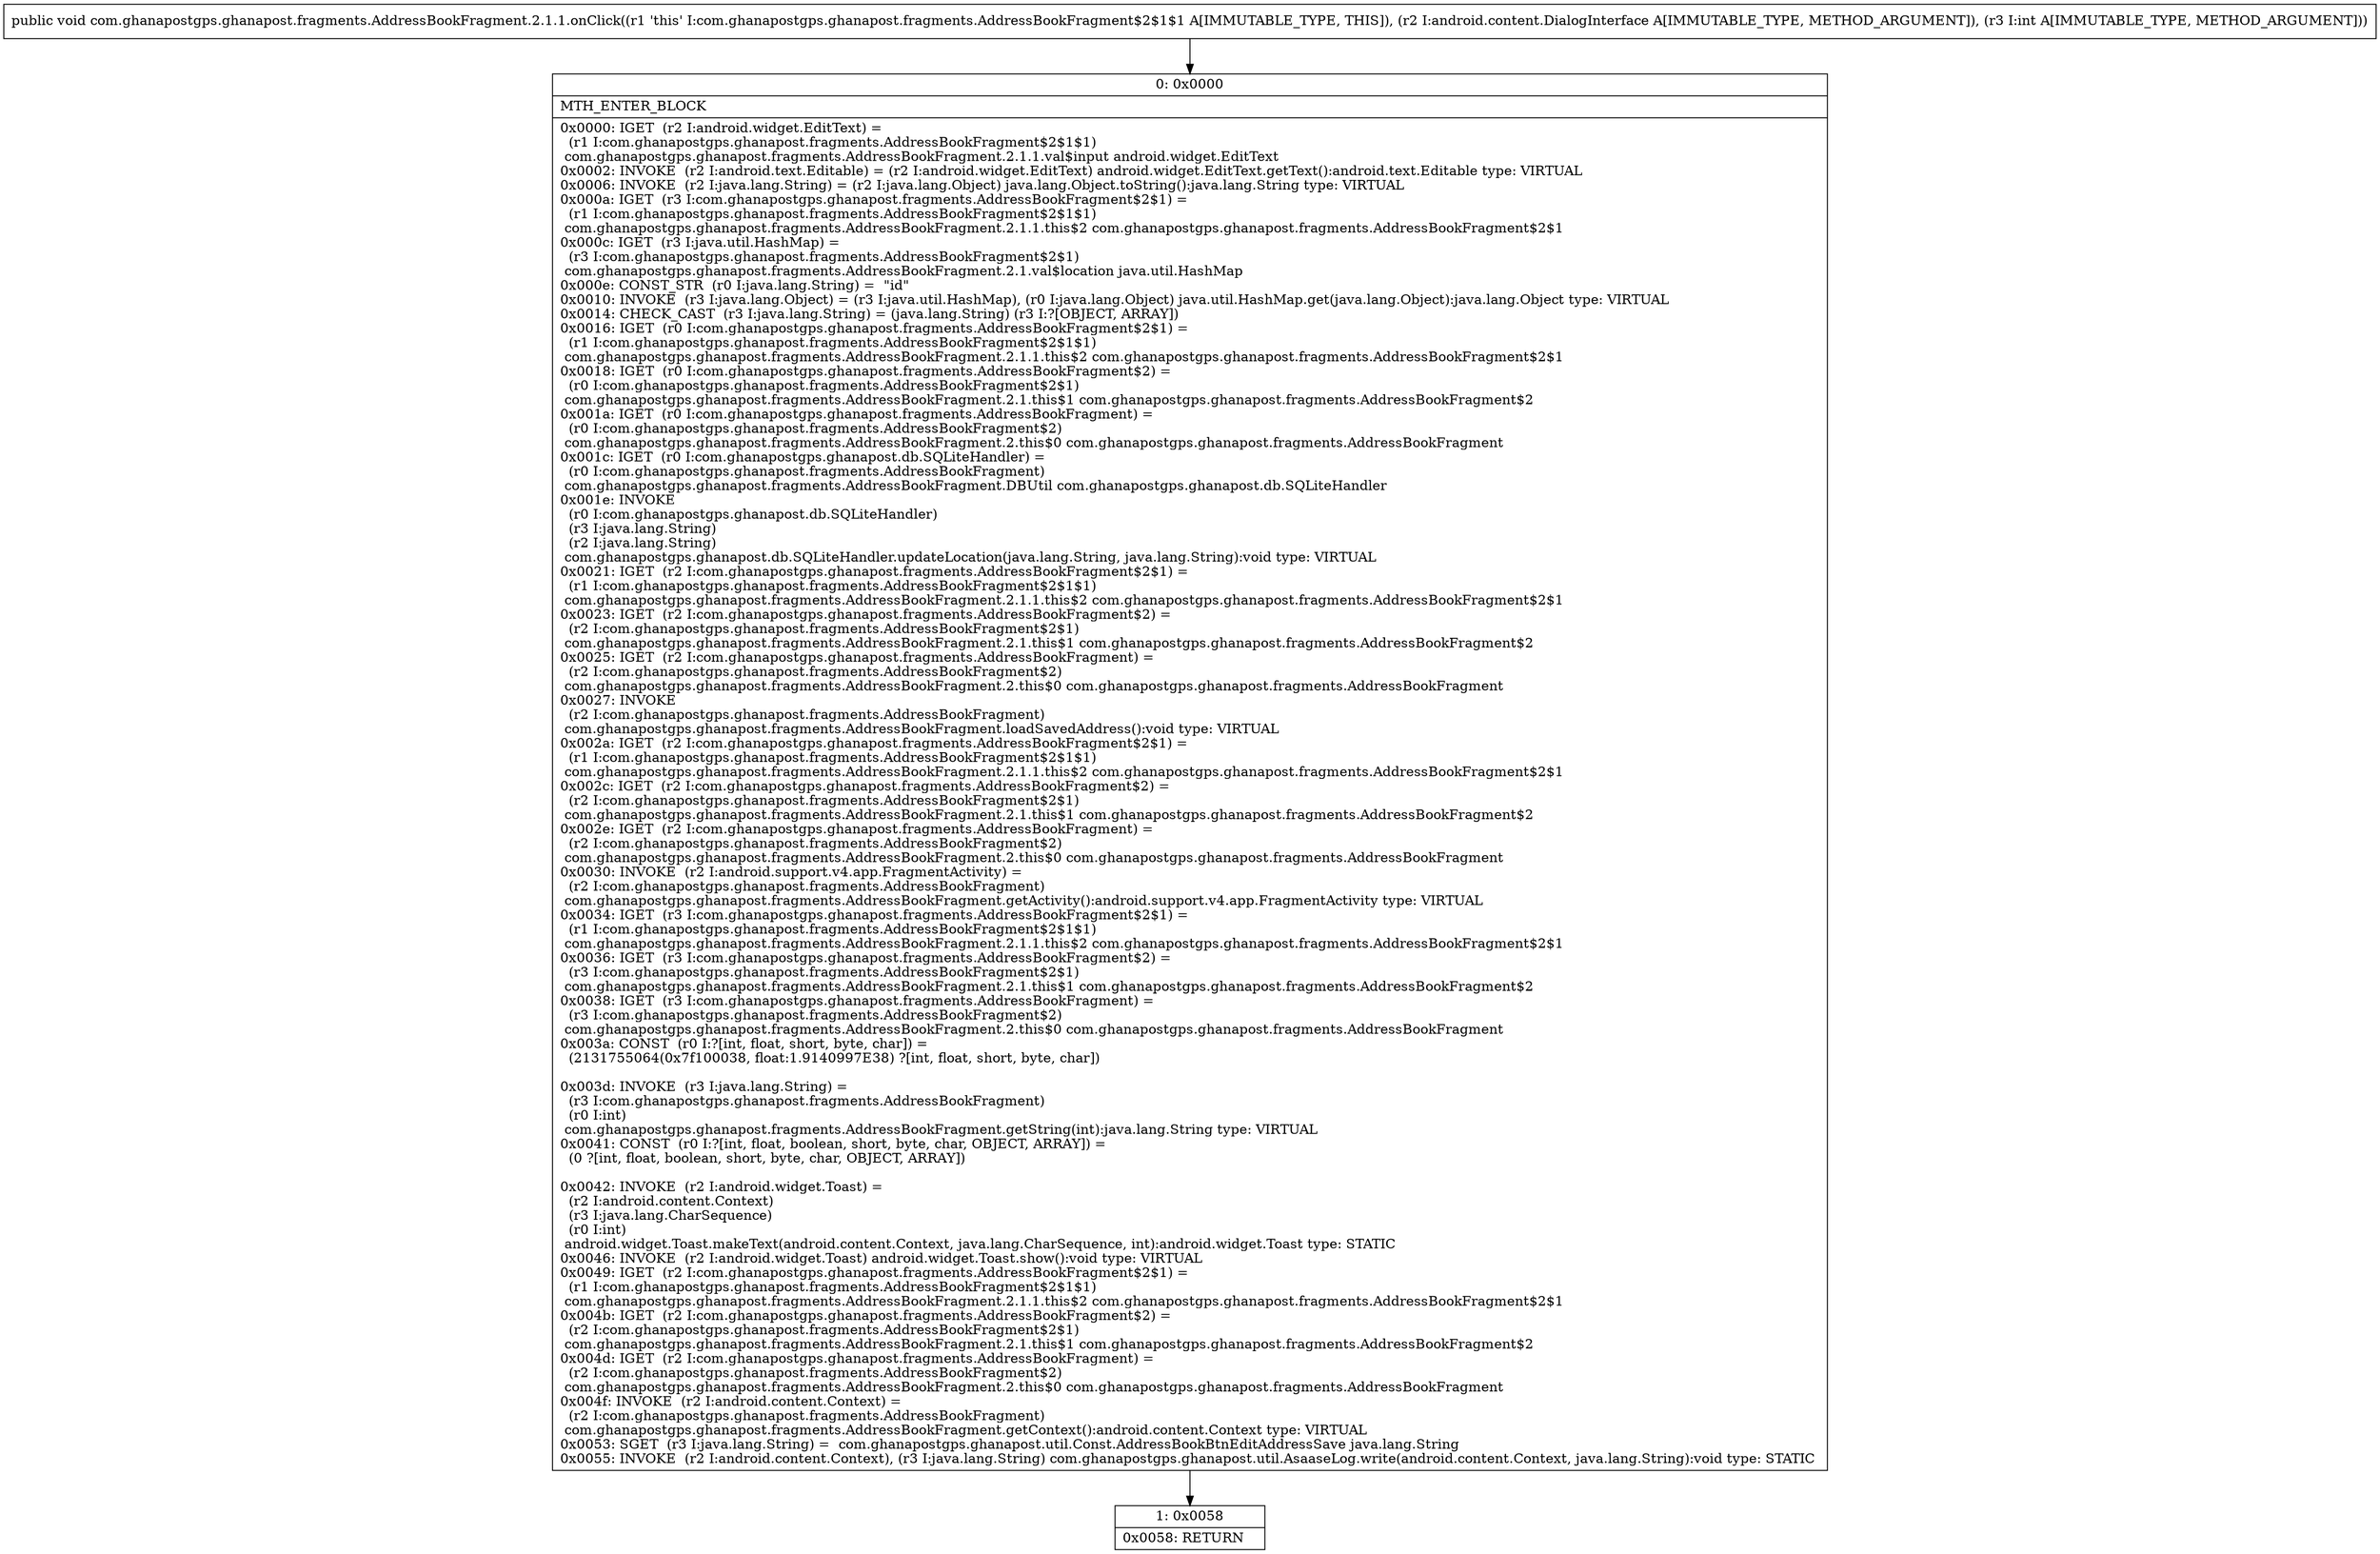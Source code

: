 digraph "CFG forcom.ghanapostgps.ghanapost.fragments.AddressBookFragment.2.1.1.onClick(Landroid\/content\/DialogInterface;I)V" {
Node_0 [shape=record,label="{0\:\ 0x0000|MTH_ENTER_BLOCK\l|0x0000: IGET  (r2 I:android.widget.EditText) = \l  (r1 I:com.ghanapostgps.ghanapost.fragments.AddressBookFragment$2$1$1)\l com.ghanapostgps.ghanapost.fragments.AddressBookFragment.2.1.1.val$input android.widget.EditText \l0x0002: INVOKE  (r2 I:android.text.Editable) = (r2 I:android.widget.EditText) android.widget.EditText.getText():android.text.Editable type: VIRTUAL \l0x0006: INVOKE  (r2 I:java.lang.String) = (r2 I:java.lang.Object) java.lang.Object.toString():java.lang.String type: VIRTUAL \l0x000a: IGET  (r3 I:com.ghanapostgps.ghanapost.fragments.AddressBookFragment$2$1) = \l  (r1 I:com.ghanapostgps.ghanapost.fragments.AddressBookFragment$2$1$1)\l com.ghanapostgps.ghanapost.fragments.AddressBookFragment.2.1.1.this$2 com.ghanapostgps.ghanapost.fragments.AddressBookFragment$2$1 \l0x000c: IGET  (r3 I:java.util.HashMap) = \l  (r3 I:com.ghanapostgps.ghanapost.fragments.AddressBookFragment$2$1)\l com.ghanapostgps.ghanapost.fragments.AddressBookFragment.2.1.val$location java.util.HashMap \l0x000e: CONST_STR  (r0 I:java.lang.String) =  \"id\" \l0x0010: INVOKE  (r3 I:java.lang.Object) = (r3 I:java.util.HashMap), (r0 I:java.lang.Object) java.util.HashMap.get(java.lang.Object):java.lang.Object type: VIRTUAL \l0x0014: CHECK_CAST  (r3 I:java.lang.String) = (java.lang.String) (r3 I:?[OBJECT, ARRAY]) \l0x0016: IGET  (r0 I:com.ghanapostgps.ghanapost.fragments.AddressBookFragment$2$1) = \l  (r1 I:com.ghanapostgps.ghanapost.fragments.AddressBookFragment$2$1$1)\l com.ghanapostgps.ghanapost.fragments.AddressBookFragment.2.1.1.this$2 com.ghanapostgps.ghanapost.fragments.AddressBookFragment$2$1 \l0x0018: IGET  (r0 I:com.ghanapostgps.ghanapost.fragments.AddressBookFragment$2) = \l  (r0 I:com.ghanapostgps.ghanapost.fragments.AddressBookFragment$2$1)\l com.ghanapostgps.ghanapost.fragments.AddressBookFragment.2.1.this$1 com.ghanapostgps.ghanapost.fragments.AddressBookFragment$2 \l0x001a: IGET  (r0 I:com.ghanapostgps.ghanapost.fragments.AddressBookFragment) = \l  (r0 I:com.ghanapostgps.ghanapost.fragments.AddressBookFragment$2)\l com.ghanapostgps.ghanapost.fragments.AddressBookFragment.2.this$0 com.ghanapostgps.ghanapost.fragments.AddressBookFragment \l0x001c: IGET  (r0 I:com.ghanapostgps.ghanapost.db.SQLiteHandler) = \l  (r0 I:com.ghanapostgps.ghanapost.fragments.AddressBookFragment)\l com.ghanapostgps.ghanapost.fragments.AddressBookFragment.DBUtil com.ghanapostgps.ghanapost.db.SQLiteHandler \l0x001e: INVOKE  \l  (r0 I:com.ghanapostgps.ghanapost.db.SQLiteHandler)\l  (r3 I:java.lang.String)\l  (r2 I:java.lang.String)\l com.ghanapostgps.ghanapost.db.SQLiteHandler.updateLocation(java.lang.String, java.lang.String):void type: VIRTUAL \l0x0021: IGET  (r2 I:com.ghanapostgps.ghanapost.fragments.AddressBookFragment$2$1) = \l  (r1 I:com.ghanapostgps.ghanapost.fragments.AddressBookFragment$2$1$1)\l com.ghanapostgps.ghanapost.fragments.AddressBookFragment.2.1.1.this$2 com.ghanapostgps.ghanapost.fragments.AddressBookFragment$2$1 \l0x0023: IGET  (r2 I:com.ghanapostgps.ghanapost.fragments.AddressBookFragment$2) = \l  (r2 I:com.ghanapostgps.ghanapost.fragments.AddressBookFragment$2$1)\l com.ghanapostgps.ghanapost.fragments.AddressBookFragment.2.1.this$1 com.ghanapostgps.ghanapost.fragments.AddressBookFragment$2 \l0x0025: IGET  (r2 I:com.ghanapostgps.ghanapost.fragments.AddressBookFragment) = \l  (r2 I:com.ghanapostgps.ghanapost.fragments.AddressBookFragment$2)\l com.ghanapostgps.ghanapost.fragments.AddressBookFragment.2.this$0 com.ghanapostgps.ghanapost.fragments.AddressBookFragment \l0x0027: INVOKE  \l  (r2 I:com.ghanapostgps.ghanapost.fragments.AddressBookFragment)\l com.ghanapostgps.ghanapost.fragments.AddressBookFragment.loadSavedAddress():void type: VIRTUAL \l0x002a: IGET  (r2 I:com.ghanapostgps.ghanapost.fragments.AddressBookFragment$2$1) = \l  (r1 I:com.ghanapostgps.ghanapost.fragments.AddressBookFragment$2$1$1)\l com.ghanapostgps.ghanapost.fragments.AddressBookFragment.2.1.1.this$2 com.ghanapostgps.ghanapost.fragments.AddressBookFragment$2$1 \l0x002c: IGET  (r2 I:com.ghanapostgps.ghanapost.fragments.AddressBookFragment$2) = \l  (r2 I:com.ghanapostgps.ghanapost.fragments.AddressBookFragment$2$1)\l com.ghanapostgps.ghanapost.fragments.AddressBookFragment.2.1.this$1 com.ghanapostgps.ghanapost.fragments.AddressBookFragment$2 \l0x002e: IGET  (r2 I:com.ghanapostgps.ghanapost.fragments.AddressBookFragment) = \l  (r2 I:com.ghanapostgps.ghanapost.fragments.AddressBookFragment$2)\l com.ghanapostgps.ghanapost.fragments.AddressBookFragment.2.this$0 com.ghanapostgps.ghanapost.fragments.AddressBookFragment \l0x0030: INVOKE  (r2 I:android.support.v4.app.FragmentActivity) = \l  (r2 I:com.ghanapostgps.ghanapost.fragments.AddressBookFragment)\l com.ghanapostgps.ghanapost.fragments.AddressBookFragment.getActivity():android.support.v4.app.FragmentActivity type: VIRTUAL \l0x0034: IGET  (r3 I:com.ghanapostgps.ghanapost.fragments.AddressBookFragment$2$1) = \l  (r1 I:com.ghanapostgps.ghanapost.fragments.AddressBookFragment$2$1$1)\l com.ghanapostgps.ghanapost.fragments.AddressBookFragment.2.1.1.this$2 com.ghanapostgps.ghanapost.fragments.AddressBookFragment$2$1 \l0x0036: IGET  (r3 I:com.ghanapostgps.ghanapost.fragments.AddressBookFragment$2) = \l  (r3 I:com.ghanapostgps.ghanapost.fragments.AddressBookFragment$2$1)\l com.ghanapostgps.ghanapost.fragments.AddressBookFragment.2.1.this$1 com.ghanapostgps.ghanapost.fragments.AddressBookFragment$2 \l0x0038: IGET  (r3 I:com.ghanapostgps.ghanapost.fragments.AddressBookFragment) = \l  (r3 I:com.ghanapostgps.ghanapost.fragments.AddressBookFragment$2)\l com.ghanapostgps.ghanapost.fragments.AddressBookFragment.2.this$0 com.ghanapostgps.ghanapost.fragments.AddressBookFragment \l0x003a: CONST  (r0 I:?[int, float, short, byte, char]) = \l  (2131755064(0x7f100038, float:1.9140997E38) ?[int, float, short, byte, char])\l \l0x003d: INVOKE  (r3 I:java.lang.String) = \l  (r3 I:com.ghanapostgps.ghanapost.fragments.AddressBookFragment)\l  (r0 I:int)\l com.ghanapostgps.ghanapost.fragments.AddressBookFragment.getString(int):java.lang.String type: VIRTUAL \l0x0041: CONST  (r0 I:?[int, float, boolean, short, byte, char, OBJECT, ARRAY]) = \l  (0 ?[int, float, boolean, short, byte, char, OBJECT, ARRAY])\l \l0x0042: INVOKE  (r2 I:android.widget.Toast) = \l  (r2 I:android.content.Context)\l  (r3 I:java.lang.CharSequence)\l  (r0 I:int)\l android.widget.Toast.makeText(android.content.Context, java.lang.CharSequence, int):android.widget.Toast type: STATIC \l0x0046: INVOKE  (r2 I:android.widget.Toast) android.widget.Toast.show():void type: VIRTUAL \l0x0049: IGET  (r2 I:com.ghanapostgps.ghanapost.fragments.AddressBookFragment$2$1) = \l  (r1 I:com.ghanapostgps.ghanapost.fragments.AddressBookFragment$2$1$1)\l com.ghanapostgps.ghanapost.fragments.AddressBookFragment.2.1.1.this$2 com.ghanapostgps.ghanapost.fragments.AddressBookFragment$2$1 \l0x004b: IGET  (r2 I:com.ghanapostgps.ghanapost.fragments.AddressBookFragment$2) = \l  (r2 I:com.ghanapostgps.ghanapost.fragments.AddressBookFragment$2$1)\l com.ghanapostgps.ghanapost.fragments.AddressBookFragment.2.1.this$1 com.ghanapostgps.ghanapost.fragments.AddressBookFragment$2 \l0x004d: IGET  (r2 I:com.ghanapostgps.ghanapost.fragments.AddressBookFragment) = \l  (r2 I:com.ghanapostgps.ghanapost.fragments.AddressBookFragment$2)\l com.ghanapostgps.ghanapost.fragments.AddressBookFragment.2.this$0 com.ghanapostgps.ghanapost.fragments.AddressBookFragment \l0x004f: INVOKE  (r2 I:android.content.Context) = \l  (r2 I:com.ghanapostgps.ghanapost.fragments.AddressBookFragment)\l com.ghanapostgps.ghanapost.fragments.AddressBookFragment.getContext():android.content.Context type: VIRTUAL \l0x0053: SGET  (r3 I:java.lang.String) =  com.ghanapostgps.ghanapost.util.Const.AddressBookBtnEditAddressSave java.lang.String \l0x0055: INVOKE  (r2 I:android.content.Context), (r3 I:java.lang.String) com.ghanapostgps.ghanapost.util.AsaaseLog.write(android.content.Context, java.lang.String):void type: STATIC \l}"];
Node_1 [shape=record,label="{1\:\ 0x0058|0x0058: RETURN   \l}"];
MethodNode[shape=record,label="{public void com.ghanapostgps.ghanapost.fragments.AddressBookFragment.2.1.1.onClick((r1 'this' I:com.ghanapostgps.ghanapost.fragments.AddressBookFragment$2$1$1 A[IMMUTABLE_TYPE, THIS]), (r2 I:android.content.DialogInterface A[IMMUTABLE_TYPE, METHOD_ARGUMENT]), (r3 I:int A[IMMUTABLE_TYPE, METHOD_ARGUMENT])) }"];
MethodNode -> Node_0;
Node_0 -> Node_1;
}

